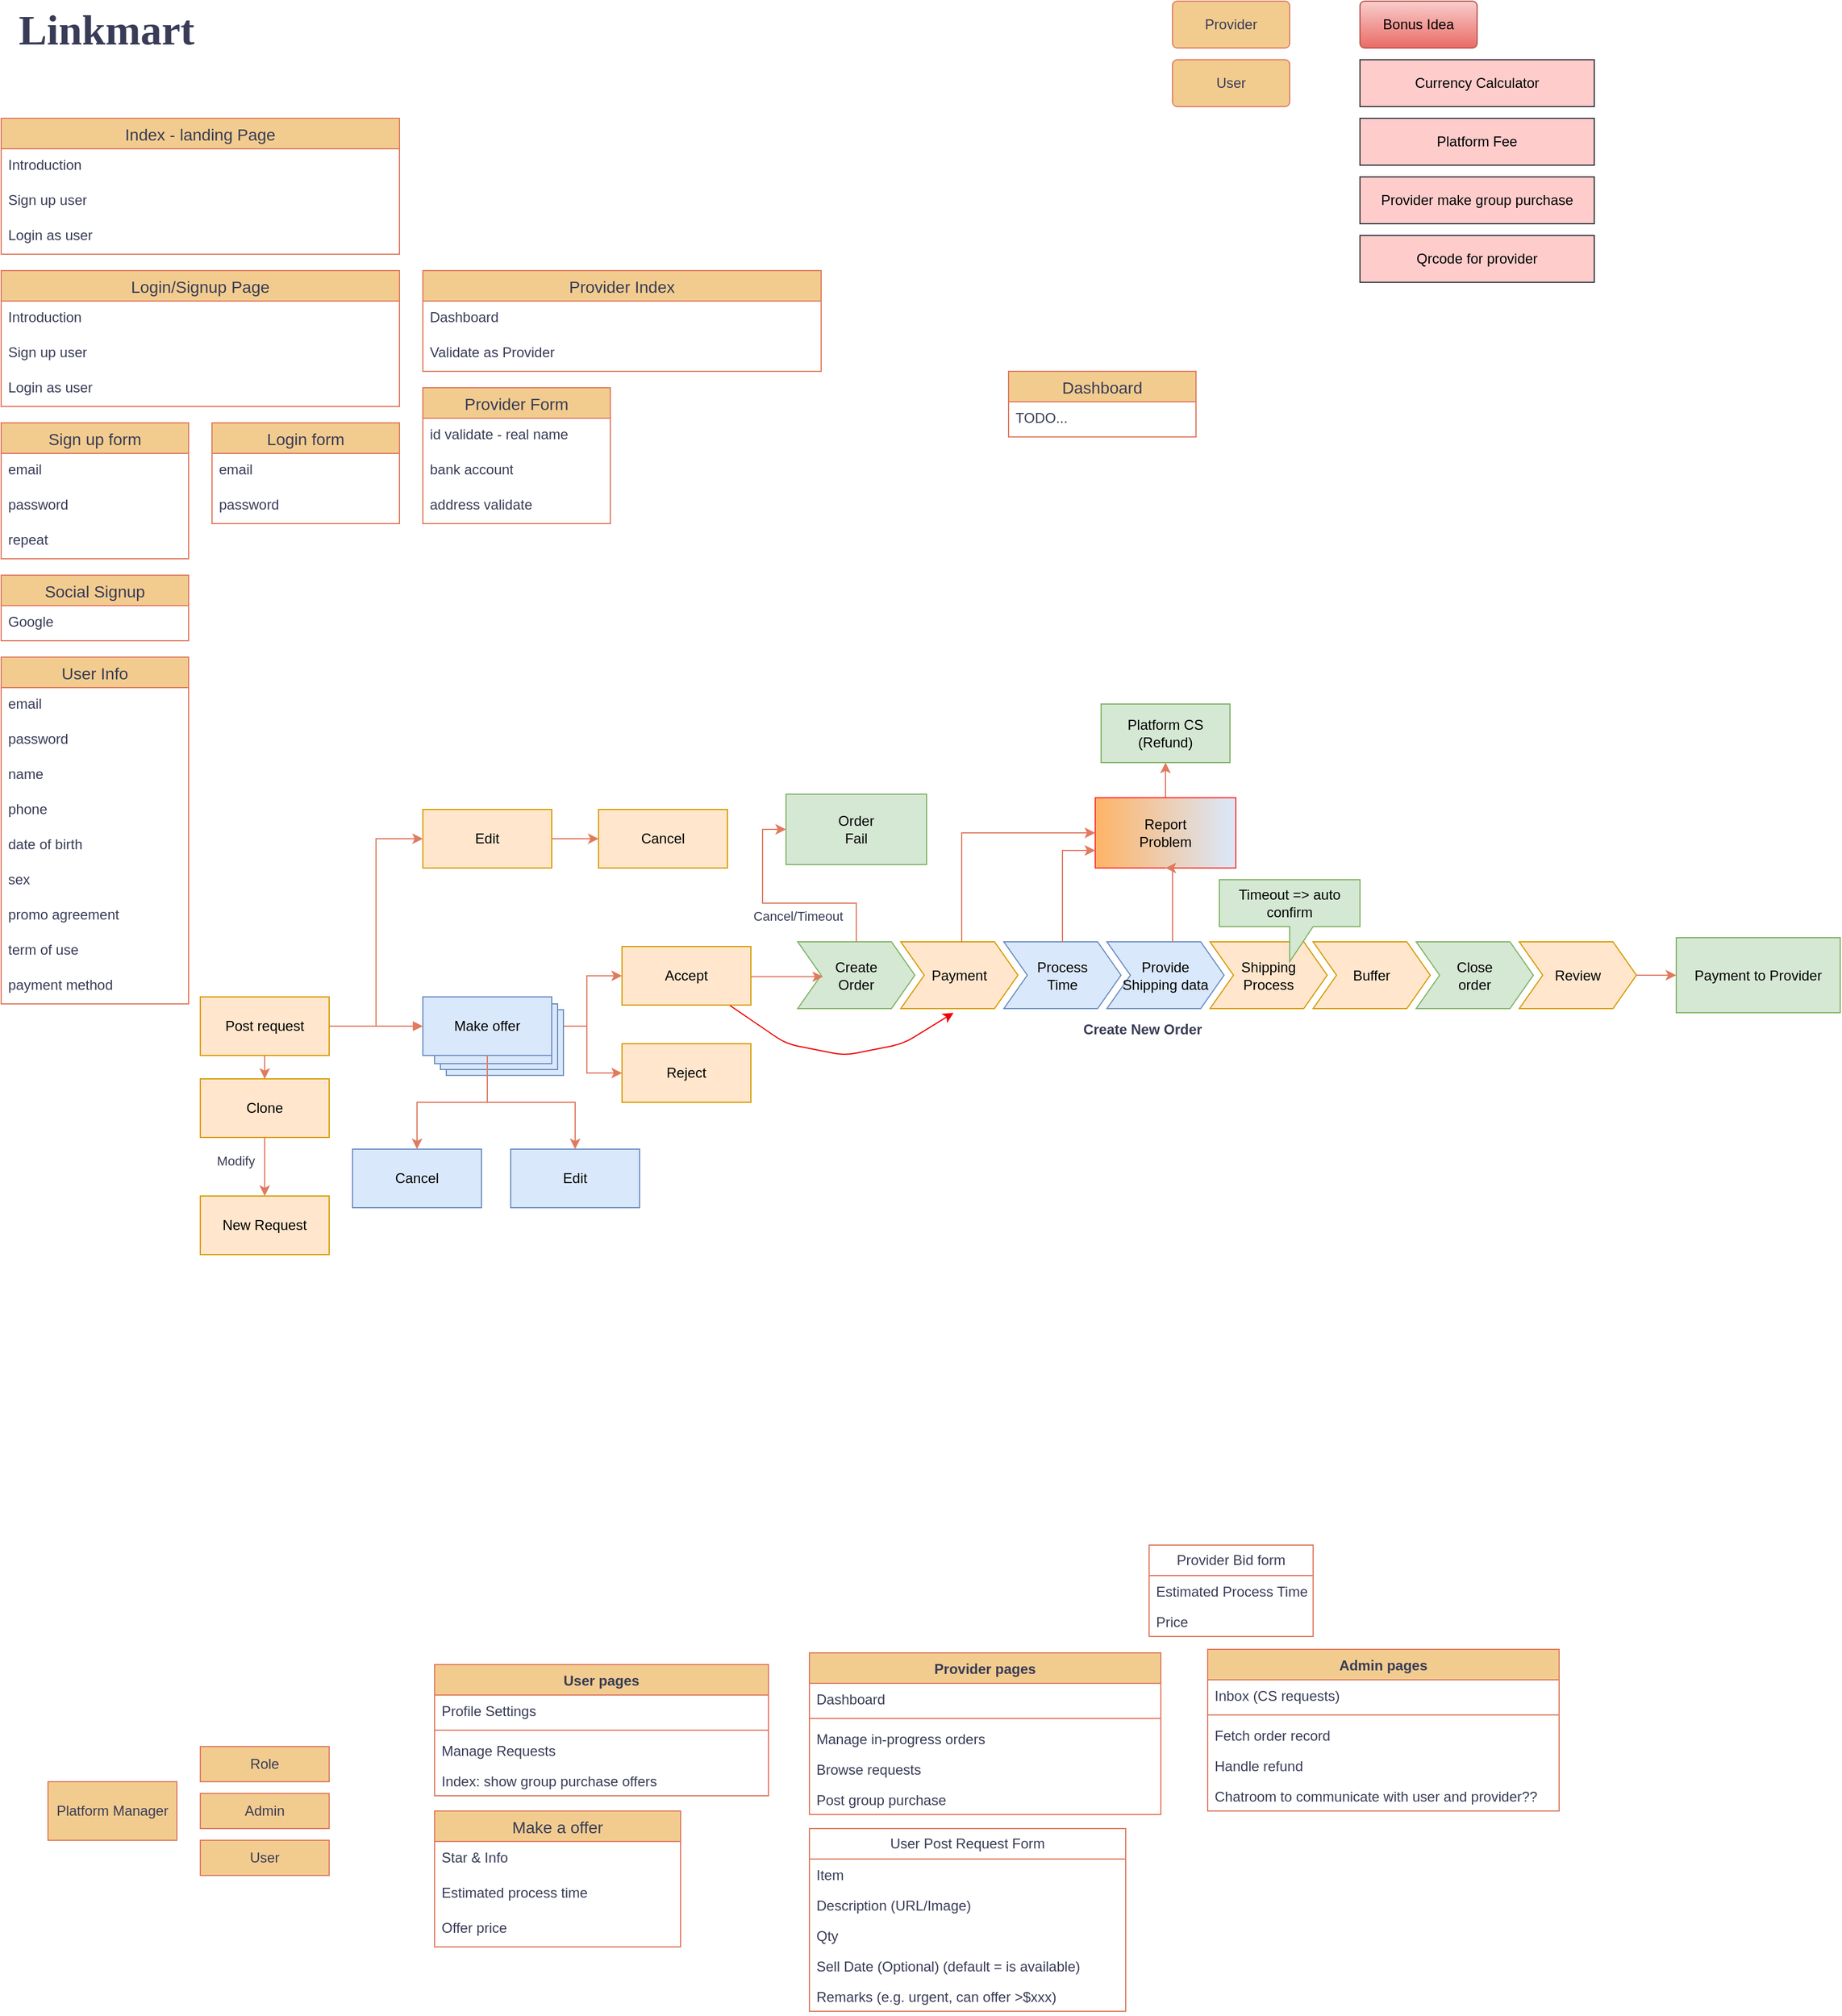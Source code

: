 <mxfile>
    <diagram name="第 1 页" id="0XTCU_xAV04RQrPbbyRg">
        <mxGraphModel dx="1154" dy="852" grid="1" gridSize="10" guides="1" tooltips="1" connect="1" arrows="1" fold="1" page="1" pageScale="1" pageWidth="1169" pageHeight="827" background="#ffffff" math="0" shadow="0">
            <root>
                <mxCell id="0"/>
                <mxCell id="1" parent="0"/>
                <mxCell id="cQLZh2I1I1kHdWBanhNK-2" value="&lt;font face=&quot;Verdana&quot; data-font-src=&quot;https://fonts.googleapis.com/css?family=ubuntu&quot; style=&quot;font-size: 36px;&quot;&gt;&lt;b style=&quot;&quot;&gt;Linkmart&lt;/b&gt;&lt;/font&gt;" style="text;html=1;strokeColor=none;fillColor=none;align=center;verticalAlign=middle;whiteSpace=wrap;rounded=0;fontColor=#393C56;" parent="1" vertex="1">
                    <mxGeometry x="60" y="30" width="140" height="30" as="geometry"/>
                </mxCell>
                <mxCell id="cQLZh2I1I1kHdWBanhNK-9" value="Index - landing Page" style="swimlane;fontStyle=0;childLayout=stackLayout;horizontal=1;startSize=26;horizontalStack=0;resizeParent=1;resizeParentMax=0;resizeLast=0;collapsible=1;marginBottom=0;align=center;fontSize=14;strokeColor=#E07A5F;fontColor=#393C56;fillColor=#F2CC8F;" parent="1" vertex="1">
                    <mxGeometry x="40" y="120" width="340" height="116" as="geometry"/>
                </mxCell>
                <mxCell id="cQLZh2I1I1kHdWBanhNK-10" value="Introduction" style="text;strokeColor=none;fillColor=none;spacingLeft=4;spacingRight=4;overflow=hidden;rotatable=0;points=[[0,0.5],[1,0.5]];portConstraint=eastwest;fontSize=12;whiteSpace=wrap;html=1;fontColor=#393C56;" parent="cQLZh2I1I1kHdWBanhNK-9" vertex="1">
                    <mxGeometry y="26" width="340" height="30" as="geometry"/>
                </mxCell>
                <mxCell id="cQLZh2I1I1kHdWBanhNK-11" value="Sign up user" style="text;strokeColor=none;fillColor=none;spacingLeft=4;spacingRight=4;overflow=hidden;rotatable=0;points=[[0,0.5],[1,0.5]];portConstraint=eastwest;fontSize=12;whiteSpace=wrap;html=1;fontColor=#393C56;" parent="cQLZh2I1I1kHdWBanhNK-9" vertex="1">
                    <mxGeometry y="56" width="340" height="30" as="geometry"/>
                </mxCell>
                <mxCell id="cQLZh2I1I1kHdWBanhNK-15" value="Login as user" style="text;strokeColor=none;fillColor=none;spacingLeft=4;spacingRight=4;overflow=hidden;rotatable=0;points=[[0,0.5],[1,0.5]];portConstraint=eastwest;fontSize=12;whiteSpace=wrap;html=1;fontColor=#393C56;" parent="cQLZh2I1I1kHdWBanhNK-9" vertex="1">
                    <mxGeometry y="86" width="340" height="30" as="geometry"/>
                </mxCell>
                <mxCell id="cQLZh2I1I1kHdWBanhNK-16" value="Sign up form" style="swimlane;fontStyle=0;childLayout=stackLayout;horizontal=1;startSize=26;horizontalStack=0;resizeParent=1;resizeParentMax=0;resizeLast=0;collapsible=1;marginBottom=0;align=center;fontSize=14;strokeColor=#E07A5F;fontColor=#393C56;fillColor=#F2CC8F;" parent="1" vertex="1">
                    <mxGeometry x="40" y="380" width="160" height="116" as="geometry"/>
                </mxCell>
                <mxCell id="cQLZh2I1I1kHdWBanhNK-17" value="email" style="text;strokeColor=none;fillColor=none;spacingLeft=4;spacingRight=4;overflow=hidden;rotatable=0;points=[[0,0.5],[1,0.5]];portConstraint=eastwest;fontSize=12;whiteSpace=wrap;html=1;fontColor=#393C56;" parent="cQLZh2I1I1kHdWBanhNK-16" vertex="1">
                    <mxGeometry y="26" width="160" height="30" as="geometry"/>
                </mxCell>
                <mxCell id="cQLZh2I1I1kHdWBanhNK-18" value="password" style="text;strokeColor=none;fillColor=none;spacingLeft=4;spacingRight=4;overflow=hidden;rotatable=0;points=[[0,0.5],[1,0.5]];portConstraint=eastwest;fontSize=12;whiteSpace=wrap;html=1;fontColor=#393C56;" parent="cQLZh2I1I1kHdWBanhNK-16" vertex="1">
                    <mxGeometry y="56" width="160" height="30" as="geometry"/>
                </mxCell>
                <mxCell id="cQLZh2I1I1kHdWBanhNK-19" value="repeat" style="text;strokeColor=none;fillColor=none;spacingLeft=4;spacingRight=4;overflow=hidden;rotatable=0;points=[[0,0.5],[1,0.5]];portConstraint=eastwest;fontSize=12;whiteSpace=wrap;html=1;fontColor=#393C56;" parent="cQLZh2I1I1kHdWBanhNK-16" vertex="1">
                    <mxGeometry y="86" width="160" height="30" as="geometry"/>
                </mxCell>
                <mxCell id="cQLZh2I1I1kHdWBanhNK-22" value="Login form" style="swimlane;fontStyle=0;childLayout=stackLayout;horizontal=1;startSize=26;horizontalStack=0;resizeParent=1;resizeParentMax=0;resizeLast=0;collapsible=1;marginBottom=0;align=center;fontSize=14;strokeColor=#E07A5F;fontColor=#393C56;fillColor=#F2CC8F;" parent="1" vertex="1">
                    <mxGeometry x="220" y="380" width="160" height="86" as="geometry"/>
                </mxCell>
                <mxCell id="cQLZh2I1I1kHdWBanhNK-23" value="email" style="text;strokeColor=none;fillColor=none;spacingLeft=4;spacingRight=4;overflow=hidden;rotatable=0;points=[[0,0.5],[1,0.5]];portConstraint=eastwest;fontSize=12;whiteSpace=wrap;html=1;fontColor=#393C56;" parent="cQLZh2I1I1kHdWBanhNK-22" vertex="1">
                    <mxGeometry y="26" width="160" height="30" as="geometry"/>
                </mxCell>
                <mxCell id="cQLZh2I1I1kHdWBanhNK-24" value="password" style="text;strokeColor=none;fillColor=none;spacingLeft=4;spacingRight=4;overflow=hidden;rotatable=0;points=[[0,0.5],[1,0.5]];portConstraint=eastwest;fontSize=12;whiteSpace=wrap;html=1;fontColor=#393C56;" parent="cQLZh2I1I1kHdWBanhNK-22" vertex="1">
                    <mxGeometry y="56" width="160" height="30" as="geometry"/>
                </mxCell>
                <mxCell id="cQLZh2I1I1kHdWBanhNK-32" value="Dashboard" style="swimlane;fontStyle=0;childLayout=stackLayout;horizontal=1;startSize=26;horizontalStack=0;resizeParent=1;resizeParentMax=0;resizeLast=0;collapsible=1;marginBottom=0;align=center;fontSize=14;strokeColor=#E07A5F;fontColor=#393C56;fillColor=#F2CC8F;" parent="1" vertex="1">
                    <mxGeometry x="900" y="336" width="160" height="56" as="geometry"/>
                </mxCell>
                <mxCell id="cQLZh2I1I1kHdWBanhNK-34" value="TODO..." style="text;strokeColor=none;fillColor=none;spacingLeft=4;spacingRight=4;overflow=hidden;rotatable=0;points=[[0,0.5],[1,0.5]];portConstraint=eastwest;fontSize=12;whiteSpace=wrap;html=1;fontColor=#393C56;" parent="cQLZh2I1I1kHdWBanhNK-32" vertex="1">
                    <mxGeometry y="26" width="160" height="30" as="geometry"/>
                </mxCell>
                <mxCell id="cQLZh2I1I1kHdWBanhNK-39" value="Provider" style="rounded=1;arcSize=10;whiteSpace=wrap;html=1;align=center;strokeColor=#E07A5F;fontColor=#393C56;fillColor=#F2CC8F;" parent="1" vertex="1">
                    <mxGeometry x="1040" y="20" width="100" height="40" as="geometry"/>
                </mxCell>
                <mxCell id="cQLZh2I1I1kHdWBanhNK-40" value="User" style="rounded=1;arcSize=10;whiteSpace=wrap;html=1;align=center;strokeColor=#E07A5F;fontColor=#393C56;fillColor=#F2CC8F;" parent="1" vertex="1">
                    <mxGeometry x="1040" y="70" width="100" height="40" as="geometry"/>
                </mxCell>
                <mxCell id="cQLZh2I1I1kHdWBanhNK-42" value="Login/Signup Page" style="swimlane;fontStyle=0;childLayout=stackLayout;horizontal=1;startSize=26;horizontalStack=0;resizeParent=1;resizeParentMax=0;resizeLast=0;collapsible=1;marginBottom=0;align=center;fontSize=14;strokeColor=#E07A5F;fontColor=#393C56;fillColor=#F2CC8F;" parent="1" vertex="1">
                    <mxGeometry x="40" y="250" width="340" height="116" as="geometry"/>
                </mxCell>
                <mxCell id="cQLZh2I1I1kHdWBanhNK-43" value="Introduction" style="text;strokeColor=none;fillColor=none;spacingLeft=4;spacingRight=4;overflow=hidden;rotatable=0;points=[[0,0.5],[1,0.5]];portConstraint=eastwest;fontSize=12;whiteSpace=wrap;html=1;fontColor=#393C56;" parent="cQLZh2I1I1kHdWBanhNK-42" vertex="1">
                    <mxGeometry y="26" width="340" height="30" as="geometry"/>
                </mxCell>
                <mxCell id="cQLZh2I1I1kHdWBanhNK-44" value="Sign up user" style="text;strokeColor=none;fillColor=none;spacingLeft=4;spacingRight=4;overflow=hidden;rotatable=0;points=[[0,0.5],[1,0.5]];portConstraint=eastwest;fontSize=12;whiteSpace=wrap;html=1;fontColor=#393C56;" parent="cQLZh2I1I1kHdWBanhNK-42" vertex="1">
                    <mxGeometry y="56" width="340" height="30" as="geometry"/>
                </mxCell>
                <mxCell id="cQLZh2I1I1kHdWBanhNK-45" value="Login as user" style="text;strokeColor=none;fillColor=none;spacingLeft=4;spacingRight=4;overflow=hidden;rotatable=0;points=[[0,0.5],[1,0.5]];portConstraint=eastwest;fontSize=12;whiteSpace=wrap;html=1;fontColor=#393C56;" parent="cQLZh2I1I1kHdWBanhNK-42" vertex="1">
                    <mxGeometry y="86" width="340" height="30" as="geometry"/>
                </mxCell>
                <mxCell id="cQLZh2I1I1kHdWBanhNK-47" value="Social Signup" style="swimlane;fontStyle=0;childLayout=stackLayout;horizontal=1;startSize=26;horizontalStack=0;resizeParent=1;resizeParentMax=0;resizeLast=0;collapsible=1;marginBottom=0;align=center;fontSize=14;strokeColor=#E07A5F;fontColor=#393C56;fillColor=#F2CC8F;" parent="1" vertex="1">
                    <mxGeometry x="40" y="510" width="160" height="56" as="geometry"/>
                </mxCell>
                <mxCell id="cQLZh2I1I1kHdWBanhNK-49" value="Google" style="text;strokeColor=none;fillColor=none;spacingLeft=4;spacingRight=4;overflow=hidden;rotatable=0;points=[[0,0.5],[1,0.5]];portConstraint=eastwest;fontSize=12;whiteSpace=wrap;html=1;fontColor=#393C56;" parent="cQLZh2I1I1kHdWBanhNK-47" vertex="1">
                    <mxGeometry y="26" width="160" height="30" as="geometry"/>
                </mxCell>
                <mxCell id="CWFfOzk6u2GjA8sNsx_d-1" value="Provider Form" style="swimlane;fontStyle=0;childLayout=stackLayout;horizontal=1;startSize=26;horizontalStack=0;resizeParent=1;resizeParentMax=0;resizeLast=0;collapsible=1;marginBottom=0;align=center;fontSize=14;strokeColor=#E07A5F;fontColor=#393C56;fillColor=#F2CC8F;" parent="1" vertex="1">
                    <mxGeometry x="400" y="350" width="160" height="116" as="geometry"/>
                </mxCell>
                <mxCell id="CWFfOzk6u2GjA8sNsx_d-4" value="id validate - real name" style="text;strokeColor=none;fillColor=none;spacingLeft=4;spacingRight=4;overflow=hidden;rotatable=0;points=[[0,0.5],[1,0.5]];portConstraint=eastwest;fontSize=12;whiteSpace=wrap;html=1;fontColor=#393C56;" parent="CWFfOzk6u2GjA8sNsx_d-1" vertex="1">
                    <mxGeometry y="26" width="160" height="30" as="geometry"/>
                </mxCell>
                <mxCell id="CWFfOzk6u2GjA8sNsx_d-9" value="bank account" style="text;strokeColor=none;fillColor=none;spacingLeft=4;spacingRight=4;overflow=hidden;rotatable=0;points=[[0,0.5],[1,0.5]];portConstraint=eastwest;fontSize=12;whiteSpace=wrap;html=1;fontColor=#393C56;" parent="CWFfOzk6u2GjA8sNsx_d-1" vertex="1">
                    <mxGeometry y="56" width="160" height="30" as="geometry"/>
                </mxCell>
                <mxCell id="CWFfOzk6u2GjA8sNsx_d-26" value="address validate" style="text;strokeColor=none;fillColor=none;spacingLeft=4;spacingRight=4;overflow=hidden;rotatable=0;points=[[0,0.5],[1,0.5]];portConstraint=eastwest;fontSize=12;whiteSpace=wrap;html=1;fontColor=#393C56;" parent="CWFfOzk6u2GjA8sNsx_d-1" vertex="1">
                    <mxGeometry y="86" width="160" height="30" as="geometry"/>
                </mxCell>
                <mxCell id="CWFfOzk6u2GjA8sNsx_d-10" value="Provider Index" style="swimlane;fontStyle=0;childLayout=stackLayout;horizontal=1;startSize=26;horizontalStack=0;resizeParent=1;resizeParentMax=0;resizeLast=0;collapsible=1;marginBottom=0;align=center;fontSize=14;strokeColor=#E07A5F;fontColor=#393C56;fillColor=#F2CC8F;" parent="1" vertex="1">
                    <mxGeometry x="400" y="250" width="340" height="86" as="geometry">
                        <mxRectangle x="400" y="250" width="130" height="30" as="alternateBounds"/>
                    </mxGeometry>
                </mxCell>
                <mxCell id="CWFfOzk6u2GjA8sNsx_d-11" value="Dashboard" style="text;strokeColor=none;fillColor=none;spacingLeft=4;spacingRight=4;overflow=hidden;rotatable=0;points=[[0,0.5],[1,0.5]];portConstraint=eastwest;fontSize=12;whiteSpace=wrap;html=1;fontColor=#393C56;" parent="CWFfOzk6u2GjA8sNsx_d-10" vertex="1">
                    <mxGeometry y="26" width="340" height="30" as="geometry"/>
                </mxCell>
                <mxCell id="CWFfOzk6u2GjA8sNsx_d-14" value="Validate as Provider" style="text;strokeColor=none;fillColor=none;spacingLeft=4;spacingRight=4;overflow=hidden;rotatable=0;points=[[0,0.5],[1,0.5]];portConstraint=eastwest;fontSize=12;whiteSpace=wrap;html=1;fontColor=#393C56;" parent="CWFfOzk6u2GjA8sNsx_d-10" vertex="1">
                    <mxGeometry y="56" width="340" height="30" as="geometry"/>
                </mxCell>
                <mxCell id="CWFfOzk6u2GjA8sNsx_d-15" value="User Info" style="swimlane;fontStyle=0;childLayout=stackLayout;horizontal=1;startSize=26;horizontalStack=0;resizeParent=1;resizeParentMax=0;resizeLast=0;collapsible=1;marginBottom=0;align=center;fontSize=14;strokeColor=#E07A5F;fontColor=#393C56;fillColor=#F2CC8F;" parent="1" vertex="1">
                    <mxGeometry x="40" y="580" width="160" height="296" as="geometry"/>
                </mxCell>
                <mxCell id="CWFfOzk6u2GjA8sNsx_d-16" value="email" style="text;strokeColor=none;fillColor=none;spacingLeft=4;spacingRight=4;overflow=hidden;rotatable=0;points=[[0,0.5],[1,0.5]];portConstraint=eastwest;fontSize=12;whiteSpace=wrap;html=1;fontColor=#393C56;" parent="CWFfOzk6u2GjA8sNsx_d-15" vertex="1">
                    <mxGeometry y="26" width="160" height="30" as="geometry"/>
                </mxCell>
                <mxCell id="CWFfOzk6u2GjA8sNsx_d-17" value="password" style="text;strokeColor=none;fillColor=none;spacingLeft=4;spacingRight=4;overflow=hidden;rotatable=0;points=[[0,0.5],[1,0.5]];portConstraint=eastwest;fontSize=12;whiteSpace=wrap;html=1;fontColor=#393C56;" parent="CWFfOzk6u2GjA8sNsx_d-15" vertex="1">
                    <mxGeometry y="56" width="160" height="30" as="geometry"/>
                </mxCell>
                <mxCell id="CWFfOzk6u2GjA8sNsx_d-18" value="name" style="text;strokeColor=none;fillColor=none;spacingLeft=4;spacingRight=4;overflow=hidden;rotatable=0;points=[[0,0.5],[1,0.5]];portConstraint=eastwest;fontSize=12;whiteSpace=wrap;html=1;fontColor=#393C56;" parent="CWFfOzk6u2GjA8sNsx_d-15" vertex="1">
                    <mxGeometry y="86" width="160" height="30" as="geometry"/>
                </mxCell>
                <mxCell id="CWFfOzk6u2GjA8sNsx_d-19" value="phone" style="text;strokeColor=none;fillColor=none;spacingLeft=4;spacingRight=4;overflow=hidden;rotatable=0;points=[[0,0.5],[1,0.5]];portConstraint=eastwest;fontSize=12;whiteSpace=wrap;html=1;fontColor=#393C56;" parent="CWFfOzk6u2GjA8sNsx_d-15" vertex="1">
                    <mxGeometry y="116" width="160" height="30" as="geometry"/>
                </mxCell>
                <mxCell id="CWFfOzk6u2GjA8sNsx_d-20" value="date of birth" style="text;strokeColor=none;fillColor=none;spacingLeft=4;spacingRight=4;overflow=hidden;rotatable=0;points=[[0,0.5],[1,0.5]];portConstraint=eastwest;fontSize=12;whiteSpace=wrap;html=1;fontColor=#393C56;" parent="CWFfOzk6u2GjA8sNsx_d-15" vertex="1">
                    <mxGeometry y="146" width="160" height="30" as="geometry"/>
                </mxCell>
                <mxCell id="CWFfOzk6u2GjA8sNsx_d-21" value="sex" style="text;strokeColor=none;fillColor=none;spacingLeft=4;spacingRight=4;overflow=hidden;rotatable=0;points=[[0,0.5],[1,0.5]];portConstraint=eastwest;fontSize=12;whiteSpace=wrap;html=1;fontColor=#393C56;" parent="CWFfOzk6u2GjA8sNsx_d-15" vertex="1">
                    <mxGeometry y="176" width="160" height="30" as="geometry"/>
                </mxCell>
                <mxCell id="CWFfOzk6u2GjA8sNsx_d-22" value="promo agreement" style="text;strokeColor=none;fillColor=none;spacingLeft=4;spacingRight=4;overflow=hidden;rotatable=0;points=[[0,0.5],[1,0.5]];portConstraint=eastwest;fontSize=12;whiteSpace=wrap;html=1;fontColor=#393C56;" parent="CWFfOzk6u2GjA8sNsx_d-15" vertex="1">
                    <mxGeometry y="206" width="160" height="30" as="geometry"/>
                </mxCell>
                <mxCell id="CWFfOzk6u2GjA8sNsx_d-23" value="term of use" style="text;strokeColor=none;fillColor=none;spacingLeft=4;spacingRight=4;overflow=hidden;rotatable=0;points=[[0,0.5],[1,0.5]];portConstraint=eastwest;fontSize=12;whiteSpace=wrap;html=1;fontColor=#393C56;" parent="CWFfOzk6u2GjA8sNsx_d-15" vertex="1">
                    <mxGeometry y="236" width="160" height="30" as="geometry"/>
                </mxCell>
                <mxCell id="CWFfOzk6u2GjA8sNsx_d-223" value="payment method" style="text;strokeColor=none;fillColor=none;spacingLeft=4;spacingRight=4;overflow=hidden;rotatable=0;points=[[0,0.5],[1,0.5]];portConstraint=eastwest;fontSize=12;whiteSpace=wrap;html=1;fontColor=#393C56;" parent="CWFfOzk6u2GjA8sNsx_d-15" vertex="1">
                    <mxGeometry y="266" width="160" height="30" as="geometry"/>
                </mxCell>
                <mxCell id="CWFfOzk6u2GjA8sNsx_d-36" value="Platform Manager" style="html=1;whiteSpace=wrap;strokeColor=#E07A5F;fontColor=#393C56;fillColor=#F2CC8F;" parent="1" vertex="1">
                    <mxGeometry x="80" y="1540" width="110" height="50" as="geometry"/>
                </mxCell>
                <mxCell id="CWFfOzk6u2GjA8sNsx_d-41" value="" style="group" parent="1" connectable="0" vertex="1">
                    <mxGeometry x="210" y="1510" width="110" height="110" as="geometry"/>
                </mxCell>
                <mxCell id="CWFfOzk6u2GjA8sNsx_d-38" value="Role" style="html=1;whiteSpace=wrap;strokeColor=#E07A5F;fontColor=#393C56;fillColor=#F2CC8F;" parent="CWFfOzk6u2GjA8sNsx_d-41" vertex="1">
                    <mxGeometry width="110" height="30" as="geometry"/>
                </mxCell>
                <mxCell id="CWFfOzk6u2GjA8sNsx_d-39" value="Admin" style="html=1;whiteSpace=wrap;strokeColor=#E07A5F;fontColor=#393C56;fillColor=#F2CC8F;" parent="CWFfOzk6u2GjA8sNsx_d-41" vertex="1">
                    <mxGeometry y="40" width="110" height="30" as="geometry"/>
                </mxCell>
                <mxCell id="CWFfOzk6u2GjA8sNsx_d-40" value="User" style="html=1;whiteSpace=wrap;strokeColor=#E07A5F;fontColor=#393C56;fillColor=#F2CC8F;" parent="CWFfOzk6u2GjA8sNsx_d-41" vertex="1">
                    <mxGeometry y="80" width="110" height="30" as="geometry"/>
                </mxCell>
                <mxCell id="CWFfOzk6u2GjA8sNsx_d-61" value="Make a offer" style="swimlane;fontStyle=0;childLayout=stackLayout;horizontal=1;startSize=26;horizontalStack=0;resizeParent=1;resizeParentMax=0;resizeLast=0;collapsible=1;marginBottom=0;align=center;fontSize=14;strokeColor=#E07A5F;fontColor=#393C56;fillColor=#F2CC8F;" parent="1" vertex="1">
                    <mxGeometry x="410" y="1565" width="210" height="116" as="geometry"/>
                </mxCell>
                <mxCell id="CWFfOzk6u2GjA8sNsx_d-62" value="Star &amp;amp; Info" style="text;strokeColor=none;fillColor=none;spacingLeft=4;spacingRight=4;overflow=hidden;rotatable=0;points=[[0,0.5],[1,0.5]];portConstraint=eastwest;fontSize=12;whiteSpace=wrap;html=1;fontColor=#393C56;" parent="CWFfOzk6u2GjA8sNsx_d-61" vertex="1">
                    <mxGeometry y="26" width="210" height="30" as="geometry"/>
                </mxCell>
                <mxCell id="CWFfOzk6u2GjA8sNsx_d-63" value="Estimated process time" style="text;strokeColor=none;fillColor=none;spacingLeft=4;spacingRight=4;overflow=hidden;rotatable=0;points=[[0,0.5],[1,0.5]];portConstraint=eastwest;fontSize=12;whiteSpace=wrap;html=1;fontColor=#393C56;" parent="CWFfOzk6u2GjA8sNsx_d-61" vertex="1">
                    <mxGeometry y="56" width="210" height="30" as="geometry"/>
                </mxCell>
                <mxCell id="CWFfOzk6u2GjA8sNsx_d-64" value="Offer price" style="text;strokeColor=none;fillColor=none;spacingLeft=4;spacingRight=4;overflow=hidden;rotatable=0;points=[[0,0.5],[1,0.5]];portConstraint=eastwest;fontSize=12;whiteSpace=wrap;html=1;fontColor=#393C56;" parent="CWFfOzk6u2GjA8sNsx_d-61" vertex="1">
                    <mxGeometry y="86" width="210" height="30" as="geometry"/>
                </mxCell>
                <mxCell id="CWFfOzk6u2GjA8sNsx_d-178" style="edgeStyle=orthogonalEdgeStyle;rounded=0;orthogonalLoop=1;jettySize=auto;html=1;entryX=0;entryY=0.5;entryDx=0;entryDy=0;strokeColor=#E07A5F;fontColor=#393C56;fillColor=#F2CC8F;" parent="1" source="CWFfOzk6u2GjA8sNsx_d-70" target="CWFfOzk6u2GjA8sNsx_d-177" edge="1">
                    <mxGeometry relative="1" as="geometry"/>
                </mxCell>
                <mxCell id="CWFfOzk6u2GjA8sNsx_d-227" value="" style="edgeStyle=orthogonalEdgeStyle;rounded=0;orthogonalLoop=1;jettySize=auto;html=1;strokeColor=#E07A5F;fontColor=#393C56;fillColor=#F2CC8F;" parent="1" source="CWFfOzk6u2GjA8sNsx_d-70" target="CWFfOzk6u2GjA8sNsx_d-226" edge="1">
                    <mxGeometry relative="1" as="geometry"/>
                </mxCell>
                <mxCell id="CWFfOzk6u2GjA8sNsx_d-70" value="Post request" style="html=1;whiteSpace=wrap;strokeColor=#d79b00;fontColor=#000000;fillColor=#ffe6cc;" parent="1" vertex="1">
                    <mxGeometry x="210" y="870" width="110" height="50" as="geometry"/>
                </mxCell>
                <mxCell id="CWFfOzk6u2GjA8sNsx_d-172" style="edgeStyle=orthogonalEdgeStyle;rounded=0;orthogonalLoop=1;jettySize=auto;html=1;entryX=0;entryY=0.5;entryDx=0;entryDy=0;strokeColor=#E07A5F;fontColor=#000000;fillColor=#F2CC8F;" parent="1" source="CWFfOzk6u2GjA8sNsx_d-71" target="CWFfOzk6u2GjA8sNsx_d-75" edge="1">
                    <mxGeometry relative="1" as="geometry">
                        <Array as="points">
                            <mxPoint x="540" y="895"/>
                            <mxPoint x="540" y="935"/>
                        </Array>
                    </mxGeometry>
                </mxCell>
                <mxCell id="CWFfOzk6u2GjA8sNsx_d-174" style="edgeStyle=orthogonalEdgeStyle;rounded=0;orthogonalLoop=1;jettySize=auto;html=1;entryX=0;entryY=0.5;entryDx=0;entryDy=0;strokeColor=#E07A5F;fontColor=#000000;fillColor=#F2CC8F;" parent="1" source="CWFfOzk6u2GjA8sNsx_d-71" target="CWFfOzk6u2GjA8sNsx_d-74" edge="1">
                    <mxGeometry relative="1" as="geometry"/>
                </mxCell>
                <mxCell id="4" style="edgeStyle=none;html=1;entryX=0.45;entryY=1.064;entryDx=0;entryDy=0;entryPerimeter=0;strokeColor=#F00000;" parent="1" source="CWFfOzk6u2GjA8sNsx_d-74" target="CWFfOzk6u2GjA8sNsx_d-190" edge="1">
                    <mxGeometry relative="1" as="geometry">
                        <Array as="points">
                            <mxPoint x="710" y="910"/>
                            <mxPoint x="760" y="920"/>
                            <mxPoint x="810" y="910"/>
                        </Array>
                    </mxGeometry>
                </mxCell>
                <mxCell id="CWFfOzk6u2GjA8sNsx_d-74" value="Accept" style="html=1;whiteSpace=wrap;strokeColor=#d79b00;fillColor=#ffe6cc;fontColor=#000000;" parent="1" vertex="1">
                    <mxGeometry x="570" y="827" width="110" height="50" as="geometry"/>
                </mxCell>
                <mxCell id="CWFfOzk6u2GjA8sNsx_d-75" value="Reject" style="html=1;whiteSpace=wrap;strokeColor=#d79b00;fillColor=#ffe6cc;fontColor=#000000;" parent="1" vertex="1">
                    <mxGeometry x="570" y="910" width="110" height="50" as="geometry"/>
                </mxCell>
                <mxCell id="CWFfOzk6u2GjA8sNsx_d-84" value="" style="endArrow=block;endFill=1;html=1;edgeStyle=orthogonalEdgeStyle;align=left;verticalAlign=top;rounded=0;strokeColor=#E07A5F;fontColor=#393C56;fillColor=#F2CC8F;entryX=0;entryY=0.5;entryDx=0;entryDy=0;exitX=1;exitY=0.5;exitDx=0;exitDy=0;" parent="1" source="CWFfOzk6u2GjA8sNsx_d-70" target="CWFfOzk6u2GjA8sNsx_d-71" edge="1">
                    <mxGeometry x="-1" relative="1" as="geometry">
                        <mxPoint x="680" y="845" as="sourcePoint"/>
                        <mxPoint x="740" y="845" as="targetPoint"/>
                    </mxGeometry>
                </mxCell>
                <mxCell id="CWFfOzk6u2GjA8sNsx_d-92" value="Cancel" style="html=1;whiteSpace=wrap;strokeColor=#d79b00;fontColor=#000000;fillColor=#ffe6cc;" parent="1" vertex="1">
                    <mxGeometry x="550" y="710" width="110" height="50" as="geometry"/>
                </mxCell>
                <mxCell id="CWFfOzk6u2GjA8sNsx_d-103" value="Payment to Provider" style="html=1;whiteSpace=wrap;strokeColor=#82b366;fillColor=#d5e8d4;fontColor=#000000;" parent="1" vertex="1">
                    <mxGeometry x="1470" y="819.5" width="140" height="64" as="geometry"/>
                </mxCell>
                <mxCell id="CWFfOzk6u2GjA8sNsx_d-114" value="Platform CS&lt;br&gt;(Refund)" style="html=1;whiteSpace=wrap;strokeColor=#82b366;fontColor=#000000;fillColor=#d5e8d4;fillStyle=solid;rounded=0;" parent="1" vertex="1">
                    <mxGeometry x="979" y="620" width="110" height="50" as="geometry"/>
                </mxCell>
                <mxCell id="CWFfOzk6u2GjA8sNsx_d-129" value="Provider Bid form" style="swimlane;fontStyle=0;childLayout=stackLayout;horizontal=1;startSize=26;fillColor=none;horizontalStack=0;resizeParent=1;resizeParentMax=0;resizeLast=0;collapsible=1;marginBottom=0;whiteSpace=wrap;html=1;strokeColor=#E07A5F;fontColor=#393C56;" parent="1" vertex="1">
                    <mxGeometry x="1020" y="1338" width="140" height="78" as="geometry"/>
                </mxCell>
                <mxCell id="CWFfOzk6u2GjA8sNsx_d-130" value="Estimated Process Time" style="text;strokeColor=none;fillColor=none;align=left;verticalAlign=top;spacingLeft=4;spacingRight=4;overflow=hidden;rotatable=0;points=[[0,0.5],[1,0.5]];portConstraint=eastwest;whiteSpace=wrap;html=1;fontColor=#393C56;" parent="CWFfOzk6u2GjA8sNsx_d-129" vertex="1">
                    <mxGeometry y="26" width="140" height="26" as="geometry"/>
                </mxCell>
                <mxCell id="CWFfOzk6u2GjA8sNsx_d-131" value="Price" style="text;strokeColor=none;fillColor=none;align=left;verticalAlign=top;spacingLeft=4;spacingRight=4;overflow=hidden;rotatable=0;points=[[0,0.5],[1,0.5]];portConstraint=eastwest;whiteSpace=wrap;html=1;fontColor=#393C56;" parent="CWFfOzk6u2GjA8sNsx_d-129" vertex="1">
                    <mxGeometry y="52" width="140" height="26" as="geometry"/>
                </mxCell>
                <mxCell id="CWFfOzk6u2GjA8sNsx_d-133" value="User Post Request Form" style="swimlane;fontStyle=0;childLayout=stackLayout;horizontal=1;startSize=26;fillColor=none;horizontalStack=0;resizeParent=1;resizeParentMax=0;resizeLast=0;collapsible=1;marginBottom=0;whiteSpace=wrap;html=1;strokeColor=#E07A5F;fontColor=#393C56;" parent="1" vertex="1">
                    <mxGeometry x="730" y="1580" width="270" height="156" as="geometry"/>
                </mxCell>
                <mxCell id="CWFfOzk6u2GjA8sNsx_d-134" value="Item" style="text;strokeColor=none;fillColor=none;align=left;verticalAlign=top;spacingLeft=4;spacingRight=4;overflow=hidden;rotatable=0;points=[[0,0.5],[1,0.5]];portConstraint=eastwest;whiteSpace=wrap;html=1;fontColor=#393C56;" parent="CWFfOzk6u2GjA8sNsx_d-133" vertex="1">
                    <mxGeometry y="26" width="270" height="26" as="geometry"/>
                </mxCell>
                <mxCell id="CWFfOzk6u2GjA8sNsx_d-135" value="Description (URL/Image)" style="text;strokeColor=none;fillColor=none;align=left;verticalAlign=top;spacingLeft=4;spacingRight=4;overflow=hidden;rotatable=0;points=[[0,0.5],[1,0.5]];portConstraint=eastwest;whiteSpace=wrap;html=1;fontColor=#393C56;" parent="CWFfOzk6u2GjA8sNsx_d-133" vertex="1">
                    <mxGeometry y="52" width="270" height="26" as="geometry"/>
                </mxCell>
                <mxCell id="CWFfOzk6u2GjA8sNsx_d-137" value="Qty" style="text;strokeColor=none;fillColor=none;align=left;verticalAlign=top;spacingLeft=4;spacingRight=4;overflow=hidden;rotatable=0;points=[[0,0.5],[1,0.5]];portConstraint=eastwest;whiteSpace=wrap;html=1;fontColor=#393C56;" parent="CWFfOzk6u2GjA8sNsx_d-133" vertex="1">
                    <mxGeometry y="78" width="270" height="26" as="geometry"/>
                </mxCell>
                <mxCell id="CWFfOzk6u2GjA8sNsx_d-139" value="Sell Date (Optional) (default = is available)" style="text;strokeColor=none;fillColor=none;align=left;verticalAlign=top;spacingLeft=4;spacingRight=4;overflow=hidden;rotatable=0;points=[[0,0.5],[1,0.5]];portConstraint=eastwest;whiteSpace=wrap;html=1;fontColor=#393C56;" parent="CWFfOzk6u2GjA8sNsx_d-133" vertex="1">
                    <mxGeometry y="104" width="270" height="26" as="geometry"/>
                </mxCell>
                <mxCell id="CWFfOzk6u2GjA8sNsx_d-141" value="Remarks (e.g. urgent, can offer &amp;gt;$xxx)" style="text;strokeColor=none;fillColor=none;align=left;verticalAlign=top;spacingLeft=4;spacingRight=4;overflow=hidden;rotatable=0;points=[[0,0.5],[1,0.5]];portConstraint=eastwest;whiteSpace=wrap;html=1;fontColor=#393C56;" parent="CWFfOzk6u2GjA8sNsx_d-133" vertex="1">
                    <mxGeometry y="130" width="270" height="26" as="geometry"/>
                </mxCell>
                <mxCell id="CWFfOzk6u2GjA8sNsx_d-142" value="User pages" style="swimlane;fontStyle=1;align=center;verticalAlign=top;childLayout=stackLayout;horizontal=1;startSize=26;horizontalStack=0;resizeParent=1;resizeParentMax=0;resizeLast=0;collapsible=1;marginBottom=0;whiteSpace=wrap;html=1;strokeColor=#E07A5F;fontColor=#393C56;fillColor=#F2CC8F;" parent="1" vertex="1">
                    <mxGeometry x="410" y="1440" width="285" height="112" as="geometry"/>
                </mxCell>
                <mxCell id="CWFfOzk6u2GjA8sNsx_d-143" value="Profile Settings" style="text;strokeColor=none;fillColor=none;align=left;verticalAlign=top;spacingLeft=4;spacingRight=4;overflow=hidden;rotatable=0;points=[[0,0.5],[1,0.5]];portConstraint=eastwest;whiteSpace=wrap;html=1;fontColor=#393C56;" parent="CWFfOzk6u2GjA8sNsx_d-142" vertex="1">
                    <mxGeometry y="26" width="285" height="26" as="geometry"/>
                </mxCell>
                <mxCell id="CWFfOzk6u2GjA8sNsx_d-144" value="" style="line;strokeWidth=1;fillColor=none;align=left;verticalAlign=middle;spacingTop=-1;spacingLeft=3;spacingRight=3;rotatable=0;labelPosition=right;points=[];portConstraint=eastwest;strokeColor=inherit;fontColor=#393C56;" parent="CWFfOzk6u2GjA8sNsx_d-142" vertex="1">
                    <mxGeometry y="52" width="285" height="8" as="geometry"/>
                </mxCell>
                <mxCell id="CWFfOzk6u2GjA8sNsx_d-145" value="Manage Requests" style="text;strokeColor=none;fillColor=none;align=left;verticalAlign=top;spacingLeft=4;spacingRight=4;overflow=hidden;rotatable=0;points=[[0,0.5],[1,0.5]];portConstraint=eastwest;whiteSpace=wrap;html=1;fontColor=#393C56;" parent="CWFfOzk6u2GjA8sNsx_d-142" vertex="1">
                    <mxGeometry y="60" width="285" height="26" as="geometry"/>
                </mxCell>
                <mxCell id="CWFfOzk6u2GjA8sNsx_d-152" value="Index: show group purchase offers" style="text;strokeColor=none;fillColor=none;align=left;verticalAlign=top;spacingLeft=4;spacingRight=4;overflow=hidden;rotatable=0;points=[[0,0.5],[1,0.5]];portConstraint=eastwest;whiteSpace=wrap;html=1;fontColor=#393C56;" parent="CWFfOzk6u2GjA8sNsx_d-142" vertex="1">
                    <mxGeometry y="86" width="285" height="26" as="geometry"/>
                </mxCell>
                <mxCell id="CWFfOzk6u2GjA8sNsx_d-146" value="Provider pages" style="swimlane;fontStyle=1;align=center;verticalAlign=top;childLayout=stackLayout;horizontal=1;startSize=26;horizontalStack=0;resizeParent=1;resizeParentMax=0;resizeLast=0;collapsible=1;marginBottom=0;whiteSpace=wrap;html=1;strokeColor=#E07A5F;fontColor=#393C56;fillColor=#F2CC8F;" parent="1" vertex="1">
                    <mxGeometry x="730" y="1430" width="300" height="138" as="geometry"/>
                </mxCell>
                <mxCell id="CWFfOzk6u2GjA8sNsx_d-147" value="Dashboard" style="text;strokeColor=none;fillColor=none;align=left;verticalAlign=top;spacingLeft=4;spacingRight=4;overflow=hidden;rotatable=0;points=[[0,0.5],[1,0.5]];portConstraint=eastwest;whiteSpace=wrap;html=1;fontColor=#393C56;" parent="CWFfOzk6u2GjA8sNsx_d-146" vertex="1">
                    <mxGeometry y="26" width="300" height="26" as="geometry"/>
                </mxCell>
                <mxCell id="CWFfOzk6u2GjA8sNsx_d-148" value="" style="line;strokeWidth=1;fillColor=none;align=left;verticalAlign=middle;spacingTop=-1;spacingLeft=3;spacingRight=3;rotatable=0;labelPosition=right;points=[];portConstraint=eastwest;strokeColor=inherit;fontColor=#393C56;" parent="CWFfOzk6u2GjA8sNsx_d-146" vertex="1">
                    <mxGeometry y="52" width="300" height="8" as="geometry"/>
                </mxCell>
                <mxCell id="CWFfOzk6u2GjA8sNsx_d-149" value="Manage in-progress orders" style="text;strokeColor=none;fillColor=none;align=left;verticalAlign=top;spacingLeft=4;spacingRight=4;overflow=hidden;rotatable=0;points=[[0,0.5],[1,0.5]];portConstraint=eastwest;whiteSpace=wrap;html=1;fontColor=#393C56;" parent="CWFfOzk6u2GjA8sNsx_d-146" vertex="1">
                    <mxGeometry y="60" width="300" height="26" as="geometry"/>
                </mxCell>
                <mxCell id="CWFfOzk6u2GjA8sNsx_d-150" value="Browse requests" style="text;strokeColor=none;fillColor=none;align=left;verticalAlign=top;spacingLeft=4;spacingRight=4;overflow=hidden;rotatable=0;points=[[0,0.5],[1,0.5]];portConstraint=eastwest;whiteSpace=wrap;html=1;fontColor=#393C56;" parent="CWFfOzk6u2GjA8sNsx_d-146" vertex="1">
                    <mxGeometry y="86" width="300" height="26" as="geometry"/>
                </mxCell>
                <mxCell id="CWFfOzk6u2GjA8sNsx_d-151" value="Post group purchase" style="text;strokeColor=none;fillColor=none;align=left;verticalAlign=top;spacingLeft=4;spacingRight=4;overflow=hidden;rotatable=0;points=[[0,0.5],[1,0.5]];portConstraint=eastwest;whiteSpace=wrap;html=1;fontColor=#393C56;" parent="CWFfOzk6u2GjA8sNsx_d-146" vertex="1">
                    <mxGeometry y="112" width="300" height="26" as="geometry"/>
                </mxCell>
                <mxCell id="CWFfOzk6u2GjA8sNsx_d-153" value="Admin pages" style="swimlane;fontStyle=1;align=center;verticalAlign=top;childLayout=stackLayout;horizontal=1;startSize=26;horizontalStack=0;resizeParent=1;resizeParentMax=0;resizeLast=0;collapsible=1;marginBottom=0;whiteSpace=wrap;html=1;strokeColor=#E07A5F;fontColor=#393C56;fillColor=#F2CC8F;" parent="1" vertex="1">
                    <mxGeometry x="1070" y="1427" width="300" height="138" as="geometry"/>
                </mxCell>
                <mxCell id="CWFfOzk6u2GjA8sNsx_d-154" value="Inbox (CS requests)" style="text;strokeColor=none;fillColor=none;align=left;verticalAlign=top;spacingLeft=4;spacingRight=4;overflow=hidden;rotatable=0;points=[[0,0.5],[1,0.5]];portConstraint=eastwest;whiteSpace=wrap;html=1;fontColor=#393C56;" parent="CWFfOzk6u2GjA8sNsx_d-153" vertex="1">
                    <mxGeometry y="26" width="300" height="26" as="geometry"/>
                </mxCell>
                <mxCell id="CWFfOzk6u2GjA8sNsx_d-155" value="" style="line;strokeWidth=1;fillColor=none;align=left;verticalAlign=middle;spacingTop=-1;spacingLeft=3;spacingRight=3;rotatable=0;labelPosition=right;points=[];portConstraint=eastwest;strokeColor=inherit;fontColor=#393C56;" parent="CWFfOzk6u2GjA8sNsx_d-153" vertex="1">
                    <mxGeometry y="52" width="300" height="8" as="geometry"/>
                </mxCell>
                <mxCell id="CWFfOzk6u2GjA8sNsx_d-156" value="Fetch order record" style="text;strokeColor=none;fillColor=none;align=left;verticalAlign=top;spacingLeft=4;spacingRight=4;overflow=hidden;rotatable=0;points=[[0,0.5],[1,0.5]];portConstraint=eastwest;whiteSpace=wrap;html=1;fontColor=#393C56;" parent="CWFfOzk6u2GjA8sNsx_d-153" vertex="1">
                    <mxGeometry y="60" width="300" height="26" as="geometry"/>
                </mxCell>
                <mxCell id="CWFfOzk6u2GjA8sNsx_d-157" value="Handle refund" style="text;strokeColor=none;fillColor=none;align=left;verticalAlign=top;spacingLeft=4;spacingRight=4;overflow=hidden;rotatable=0;points=[[0,0.5],[1,0.5]];portConstraint=eastwest;whiteSpace=wrap;html=1;fontColor=#393C56;" parent="CWFfOzk6u2GjA8sNsx_d-153" vertex="1">
                    <mxGeometry y="86" width="300" height="26" as="geometry"/>
                </mxCell>
                <mxCell id="CWFfOzk6u2GjA8sNsx_d-158" value="Chatroom to communicate with user and provider??" style="text;strokeColor=none;fillColor=none;align=left;verticalAlign=top;spacingLeft=4;spacingRight=4;overflow=hidden;rotatable=0;points=[[0,0.5],[1,0.5]];portConstraint=eastwest;whiteSpace=wrap;html=1;fontColor=#393C56;" parent="CWFfOzk6u2GjA8sNsx_d-153" vertex="1">
                    <mxGeometry y="112" width="300" height="26" as="geometry"/>
                </mxCell>
                <mxCell id="CWFfOzk6u2GjA8sNsx_d-179" style="edgeStyle=orthogonalEdgeStyle;rounded=0;orthogonalLoop=1;jettySize=auto;html=1;strokeColor=#E07A5F;fontColor=#393C56;fillColor=#F2CC8F;" parent="1" source="CWFfOzk6u2GjA8sNsx_d-177" target="CWFfOzk6u2GjA8sNsx_d-92" edge="1">
                    <mxGeometry relative="1" as="geometry"/>
                </mxCell>
                <mxCell id="CWFfOzk6u2GjA8sNsx_d-177" value="Edit" style="html=1;whiteSpace=wrap;strokeColor=#d79b00;fontColor=#000000;fillColor=#ffe6cc;" parent="1" vertex="1">
                    <mxGeometry x="400" y="710" width="110" height="50" as="geometry"/>
                </mxCell>
                <mxCell id="CWFfOzk6u2GjA8sNsx_d-185" value="" style="group;fontColor=#000000;" parent="1" connectable="0" vertex="1">
                    <mxGeometry x="400" y="870" width="120" height="67" as="geometry"/>
                </mxCell>
                <mxCell id="CWFfOzk6u2GjA8sNsx_d-183" value="" style="verticalLabelPosition=bottom;verticalAlign=top;html=1;shape=mxgraph.basic.layered_rect;dx=10;outlineConnect=0;whiteSpace=wrap;strokeColor=#6c8ebf;fillColor=#dae8fc;fontColor=#000000;" parent="CWFfOzk6u2GjA8sNsx_d-185" vertex="1">
                    <mxGeometry x="10" y="1" width="110" height="66" as="geometry"/>
                </mxCell>
                <mxCell id="CWFfOzk6u2GjA8sNsx_d-71" value="Make offer" style="html=1;whiteSpace=wrap;strokeColor=#6c8ebf;fillColor=#dae8fc;fontColor=#000000;" parent="CWFfOzk6u2GjA8sNsx_d-185" vertex="1">
                    <mxGeometry width="110" height="50" as="geometry"/>
                </mxCell>
                <mxCell id="CWFfOzk6u2GjA8sNsx_d-188" value="" style="swimlane;childLayout=stackLayout;horizontal=1;fillColor=none;horizontalStack=1;resizeParent=1;resizeParentMax=0;resizeLast=0;collapsible=0;strokeColor=none;stackBorder=10;stackSpacing=-12;resizable=1;align=center;points=[];whiteSpace=wrap;html=1;fontColor=#393C56;" parent="1" vertex="1">
                    <mxGeometry x="710" y="790" width="736" height="100" as="geometry"/>
                </mxCell>
                <mxCell id="CWFfOzk6u2GjA8sNsx_d-189" value="Create&lt;br&gt;Order" style="shape=step;perimeter=stepPerimeter;fixedSize=1;points=[];whiteSpace=wrap;html=1;strokeColor=#82b366;fillColor=#d5e8d4;fontColor=#000000;" parent="CWFfOzk6u2GjA8sNsx_d-188" vertex="1">
                    <mxGeometry x="10" y="33" width="100" height="57" as="geometry"/>
                </mxCell>
                <mxCell id="CWFfOzk6u2GjA8sNsx_d-190" value="Payment" style="shape=step;perimeter=stepPerimeter;fixedSize=1;points=[];whiteSpace=wrap;html=1;strokeColor=#d79b00;fillColor=#ffe6cc;fontColor=#000000;" parent="CWFfOzk6u2GjA8sNsx_d-188" vertex="1">
                    <mxGeometry x="98" y="33" width="100" height="57" as="geometry"/>
                </mxCell>
                <mxCell id="CWFfOzk6u2GjA8sNsx_d-206" value="Process&lt;br&gt;Time" style="shape=step;perimeter=stepPerimeter;fixedSize=1;points=[];whiteSpace=wrap;html=1;strokeColor=#6c8ebf;fillColor=#dae8fc;fontColor=#000000;" parent="CWFfOzk6u2GjA8sNsx_d-188" vertex="1">
                    <mxGeometry x="186" y="33" width="100" height="57" as="geometry"/>
                </mxCell>
                <mxCell id="CWFfOzk6u2GjA8sNsx_d-191" value="Provide&lt;br&gt;Shipping data" style="shape=step;perimeter=stepPerimeter;fixedSize=1;points=[];whiteSpace=wrap;html=1;strokeColor=#6c8ebf;fillColor=#dae8fc;fontColor=#000000;" parent="CWFfOzk6u2GjA8sNsx_d-188" vertex="1">
                    <mxGeometry x="274" y="33" width="100" height="57" as="geometry"/>
                </mxCell>
                <mxCell id="CWFfOzk6u2GjA8sNsx_d-192" value="Shipping&lt;br&gt;Process" style="shape=step;perimeter=stepPerimeter;fixedSize=1;points=[];whiteSpace=wrap;html=1;strokeColor=#d79b00;fillColor=#ffe6cc;fontColor=#000000;" parent="CWFfOzk6u2GjA8sNsx_d-188" vertex="1">
                    <mxGeometry x="362" y="33" width="100" height="57" as="geometry"/>
                </mxCell>
                <mxCell id="3" value="Buffer&lt;br&gt;" style="shape=step;perimeter=stepPerimeter;fixedSize=1;points=[];whiteSpace=wrap;html=1;strokeColor=#d79b00;fillColor=#ffe6cc;fontColor=#000000;" parent="CWFfOzk6u2GjA8sNsx_d-188" vertex="1">
                    <mxGeometry x="450" y="33" width="100" height="57" as="geometry"/>
                </mxCell>
                <mxCell id="CWFfOzk6u2GjA8sNsx_d-194" value="Close&lt;br&gt;order" style="shape=step;perimeter=stepPerimeter;fixedSize=1;points=[];whiteSpace=wrap;html=1;strokeColor=#82b366;fillColor=#d5e8d4;fontColor=#000000;" parent="CWFfOzk6u2GjA8sNsx_d-188" vertex="1">
                    <mxGeometry x="538" y="33" width="100" height="57" as="geometry"/>
                </mxCell>
                <mxCell id="CWFfOzk6u2GjA8sNsx_d-220" value="Review" style="shape=step;perimeter=stepPerimeter;fixedSize=1;points=[];whiteSpace=wrap;html=1;strokeColor=#d79b00;fillColor=#ffe6cc;fontColor=#000000;" parent="CWFfOzk6u2GjA8sNsx_d-188" vertex="1">
                    <mxGeometry x="626" y="33" width="100" height="57" as="geometry"/>
                </mxCell>
                <mxCell id="CWFfOzk6u2GjA8sNsx_d-199" value="Order&lt;br&gt;Fail" style="rounded=0;whiteSpace=wrap;html=1;strokeColor=#82b366;fillColor=#d5e8d4;fontColor=#000000;" parent="1" vertex="1">
                    <mxGeometry x="710" y="697" width="120" height="60" as="geometry"/>
                </mxCell>
                <mxCell id="CWFfOzk6u2GjA8sNsx_d-219" style="edgeStyle=orthogonalEdgeStyle;rounded=0;orthogonalLoop=1;jettySize=auto;html=1;entryX=0.5;entryY=1;entryDx=0;entryDy=0;strokeColor=#E07A5F;fontColor=#393C56;fillColor=#F2CC8F;" parent="1" source="CWFfOzk6u2GjA8sNsx_d-202" target="CWFfOzk6u2GjA8sNsx_d-114" edge="1">
                    <mxGeometry relative="1" as="geometry"/>
                </mxCell>
                <mxCell id="CWFfOzk6u2GjA8sNsx_d-202" value="Report&lt;br&gt;Problem" style="rounded=0;whiteSpace=wrap;html=1;strokeColor=#FF3333;fillColor=#dae8fc;gradientDirection=west;gradientColor=#FFB366;strokeWidth=1;fontColor=#000000;spacing=1;" parent="1" vertex="1">
                    <mxGeometry x="974" y="700" width="120" height="60" as="geometry"/>
                </mxCell>
                <mxCell id="CWFfOzk6u2GjA8sNsx_d-205" value="Timeout =&amp;gt; auto confirm" style="shape=callout;whiteSpace=wrap;html=1;perimeter=calloutPerimeter;strokeColor=#82b366;fillColor=#d5e8d4;fontColor=#000000;" parent="1" vertex="1">
                    <mxGeometry x="1080" y="770" width="120" height="70" as="geometry"/>
                </mxCell>
                <mxCell id="CWFfOzk6u2GjA8sNsx_d-207" style="edgeStyle=orthogonalEdgeStyle;rounded=0;orthogonalLoop=1;jettySize=auto;html=1;entryX=0.216;entryY=0.523;entryDx=0;entryDy=0;entryPerimeter=0;strokeColor=#E07A5F;fontColor=#000000;fillColor=#F2CC8F;" parent="1" source="CWFfOzk6u2GjA8sNsx_d-74" target="CWFfOzk6u2GjA8sNsx_d-189" edge="1">
                    <mxGeometry relative="1" as="geometry">
                        <Array as="points">
                            <mxPoint x="700" y="852"/>
                        </Array>
                    </mxGeometry>
                </mxCell>
                <mxCell id="CWFfOzk6u2GjA8sNsx_d-208" style="edgeStyle=orthogonalEdgeStyle;rounded=0;orthogonalLoop=1;jettySize=auto;html=1;entryX=0.5;entryY=1;entryDx=0;entryDy=0;strokeColor=#E07A5F;fontColor=#393C56;fillColor=#F2CC8F;" parent="1" source="CWFfOzk6u2GjA8sNsx_d-191" target="CWFfOzk6u2GjA8sNsx_d-202" edge="1">
                    <mxGeometry relative="1" as="geometry">
                        <Array as="points">
                            <mxPoint x="1040" y="760"/>
                        </Array>
                    </mxGeometry>
                </mxCell>
                <mxCell id="CWFfOzk6u2GjA8sNsx_d-209" value="Cancel" style="html=1;whiteSpace=wrap;strokeColor=#6c8ebf;fillColor=#dae8fc;fontColor=#000000;" parent="1" vertex="1">
                    <mxGeometry x="340" y="1000" width="110" height="50" as="geometry"/>
                </mxCell>
                <mxCell id="CWFfOzk6u2GjA8sNsx_d-210" style="edgeStyle=orthogonalEdgeStyle;rounded=0;orthogonalLoop=1;jettySize=auto;html=1;strokeColor=#E07A5F;fontColor=#000000;fillColor=#F2CC8F;" parent="1" source="CWFfOzk6u2GjA8sNsx_d-71" target="CWFfOzk6u2GjA8sNsx_d-209" edge="1">
                    <mxGeometry relative="1" as="geometry"/>
                </mxCell>
                <mxCell id="CWFfOzk6u2GjA8sNsx_d-211" value="Edit" style="html=1;whiteSpace=wrap;strokeColor=#6c8ebf;fillColor=#dae8fc;fontColor=#000000;" parent="1" vertex="1">
                    <mxGeometry x="475" y="1000" width="110" height="50" as="geometry"/>
                </mxCell>
                <mxCell id="CWFfOzk6u2GjA8sNsx_d-212" style="edgeStyle=orthogonalEdgeStyle;rounded=0;orthogonalLoop=1;jettySize=auto;html=1;entryX=0.5;entryY=0;entryDx=0;entryDy=0;strokeColor=#E07A5F;fontColor=#000000;fillColor=#F2CC8F;" parent="1" source="CWFfOzk6u2GjA8sNsx_d-71" target="CWFfOzk6u2GjA8sNsx_d-211" edge="1">
                    <mxGeometry relative="1" as="geometry"/>
                </mxCell>
                <mxCell id="CWFfOzk6u2GjA8sNsx_d-213" style="edgeStyle=orthogonalEdgeStyle;rounded=0;orthogonalLoop=1;jettySize=auto;html=1;entryX=0;entryY=0.5;entryDx=0;entryDy=0;strokeColor=#E07A5F;fontColor=#393C56;fillColor=#F2CC8F;" parent="1" source="CWFfOzk6u2GjA8sNsx_d-189" target="CWFfOzk6u2GjA8sNsx_d-199" edge="1">
                    <mxGeometry relative="1" as="geometry"/>
                </mxCell>
                <mxCell id="CWFfOzk6u2GjA8sNsx_d-214" value="Cancel/Timeout" style="edgeLabel;html=1;align=center;verticalAlign=middle;resizable=0;points=[];fontColor=#393C56;labelBackgroundColor=none;" parent="CWFfOzk6u2GjA8sNsx_d-213" connectable="0" vertex="1">
                    <mxGeometry x="-0.285" y="-1" relative="1" as="geometry">
                        <mxPoint x="-13" y="12" as="offset"/>
                    </mxGeometry>
                </mxCell>
                <mxCell id="CWFfOzk6u2GjA8sNsx_d-215" style="edgeStyle=orthogonalEdgeStyle;rounded=0;orthogonalLoop=1;jettySize=auto;html=1;entryX=0;entryY=0.5;entryDx=0;entryDy=0;strokeColor=#E07A5F;fontColor=#393C56;fillColor=#F2CC8F;" parent="1" source="CWFfOzk6u2GjA8sNsx_d-190" target="CWFfOzk6u2GjA8sNsx_d-202" edge="1">
                    <mxGeometry relative="1" as="geometry">
                        <Array as="points">
                            <mxPoint x="860" y="730"/>
                        </Array>
                    </mxGeometry>
                </mxCell>
                <mxCell id="CWFfOzk6u2GjA8sNsx_d-216" style="edgeStyle=orthogonalEdgeStyle;rounded=0;orthogonalLoop=1;jettySize=auto;html=1;entryX=0;entryY=0.75;entryDx=0;entryDy=0;strokeColor=#E07A5F;fontColor=#393C56;fillColor=#F2CC8F;" parent="1" source="CWFfOzk6u2GjA8sNsx_d-206" target="CWFfOzk6u2GjA8sNsx_d-202" edge="1">
                    <mxGeometry relative="1" as="geometry"/>
                </mxCell>
                <mxCell id="CWFfOzk6u2GjA8sNsx_d-221" style="edgeStyle=orthogonalEdgeStyle;rounded=0;orthogonalLoop=1;jettySize=auto;html=1;entryX=0;entryY=0.5;entryDx=0;entryDy=0;strokeColor=#E07A5F;fontColor=#000000;fillColor=#F2CC8F;" parent="1" source="CWFfOzk6u2GjA8sNsx_d-220" target="CWFfOzk6u2GjA8sNsx_d-103" edge="1">
                    <mxGeometry relative="1" as="geometry"/>
                </mxCell>
                <mxCell id="CWFfOzk6u2GjA8sNsx_d-229" style="edgeStyle=orthogonalEdgeStyle;rounded=0;orthogonalLoop=1;jettySize=auto;html=1;strokeColor=#E07A5F;fontColor=#393C56;fillColor=#F2CC8F;" parent="1" source="CWFfOzk6u2GjA8sNsx_d-226" target="CWFfOzk6u2GjA8sNsx_d-228" edge="1">
                    <mxGeometry relative="1" as="geometry"/>
                </mxCell>
                <mxCell id="CWFfOzk6u2GjA8sNsx_d-230" value="Modify" style="edgeLabel;html=1;align=center;verticalAlign=middle;resizable=0;points=[];fontColor=#393C56;labelBackgroundColor=none;" parent="CWFfOzk6u2GjA8sNsx_d-229" connectable="0" vertex="1">
                    <mxGeometry x="0.328" relative="1" as="geometry">
                        <mxPoint x="-25" y="-13" as="offset"/>
                    </mxGeometry>
                </mxCell>
                <mxCell id="CWFfOzk6u2GjA8sNsx_d-226" value="Clone" style="html=1;whiteSpace=wrap;strokeColor=#d79b00;fontColor=#000000;fillColor=#ffe6cc;" parent="1" vertex="1">
                    <mxGeometry x="210" y="940" width="110" height="50" as="geometry"/>
                </mxCell>
                <mxCell id="CWFfOzk6u2GjA8sNsx_d-228" value="New Request" style="html=1;whiteSpace=wrap;strokeColor=#d79b00;fontColor=#000000;fillColor=#ffe6cc;" parent="1" vertex="1">
                    <mxGeometry x="210" y="1040" width="110" height="50" as="geometry"/>
                </mxCell>
                <mxCell id="CWFfOzk6u2GjA8sNsx_d-231" value="Bonus Idea" style="rounded=1;arcSize=10;whiteSpace=wrap;html=1;align=center;fillColor=#f8cecc;strokeColor=#b85450;gradientColor=#ea6b66;" parent="1" vertex="1">
                    <mxGeometry x="1200" y="20" width="100" height="40" as="geometry"/>
                </mxCell>
                <mxCell id="CWFfOzk6u2GjA8sNsx_d-232" value="Currency Calculator" style="rounded=0;whiteSpace=wrap;html=1;strokeColor=#36393d;fillColor=#ffcccc;fontColor=#000000;" parent="1" vertex="1">
                    <mxGeometry x="1200" y="70" width="200" height="40" as="geometry"/>
                </mxCell>
                <mxCell id="CWFfOzk6u2GjA8sNsx_d-233" value="Platform Fee" style="rounded=0;whiteSpace=wrap;html=1;strokeColor=#36393d;fillColor=#ffcccc;fontColor=#000000;" parent="1" vertex="1">
                    <mxGeometry x="1200" y="120" width="200" height="40" as="geometry"/>
                </mxCell>
                <mxCell id="CWFfOzk6u2GjA8sNsx_d-234" value="Provider make group purchase" style="rounded=0;whiteSpace=wrap;html=1;strokeColor=#36393d;fillColor=#ffcccc;fontColor=#000000;" parent="1" vertex="1">
                    <mxGeometry x="1200" y="170" width="200" height="40" as="geometry"/>
                </mxCell>
                <mxCell id="2" value="&lt;span style=&quot;color: rgb(57, 60, 86); font-family: Helvetica; font-size: 12px; font-style: normal; font-variant-ligatures: normal; font-variant-caps: normal; font-weight: 700; letter-spacing: normal; orphans: 2; text-indent: 0px; text-transform: none; widows: 2; word-spacing: 0px; -webkit-text-stroke-width: 0px; text-decoration-thickness: initial; text-decoration-style: initial; text-decoration-color: initial; float: none; display: inline !important;&quot;&gt;Create New Order&lt;/span&gt;" style="text;whiteSpace=wrap;html=1;fontColor=#000000;labelBackgroundColor=none;align=center;" parent="1" vertex="1">
                    <mxGeometry x="940" y="883.5" width="149" height="40" as="geometry"/>
                </mxCell>
                <mxCell id="Eq-YJSdN2pQenC45uUiK-4" value="Qrcode for provider" style="rounded=0;whiteSpace=wrap;html=1;strokeColor=#36393d;fillColor=#ffcccc;fontColor=#000000;" vertex="1" parent="1">
                    <mxGeometry x="1200" y="220" width="200" height="40" as="geometry"/>
                </mxCell>
            </root>
        </mxGraphModel>
    </diagram>
</mxfile>